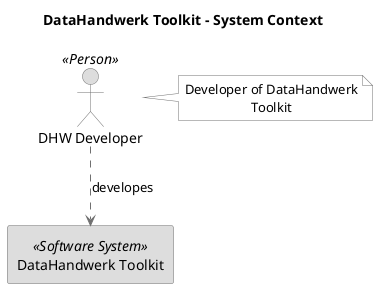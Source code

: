 @startuml(id=DataHandwerkToolkit-SystemContext)
title DataHandwerk Toolkit - System Context

skinparam {
  shadowing false
  arrowColor #707070
  actorBorderColor #707070
  componentBorderColor #707070
  rectangleBorderColor #707070
  noteBackgroundColor #ffffff
  noteBorderColor #707070
  defaultTextAlignment center
  wrapWidth 200
  maxMessageSize 100
}
actor "DHW Developer" <<Person>> as 1 #dddddd
note right of 1
  Developer of DataHandwerk Toolkit
end note
rectangle 2 <<Software System>> #dddddd [
  DataHandwerk Toolkit
]
1 .[#707070].> 2 : developes
@enduml